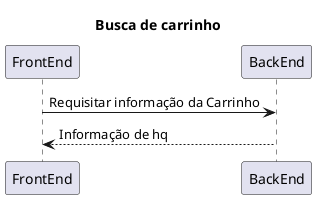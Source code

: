 @startuml Busca HQs
title Busca de carrinho
FrontEnd -> BackEnd : Requisitar informação da Carrinho
BackEnd --> FrontEnd : Informação de hq
@enduml